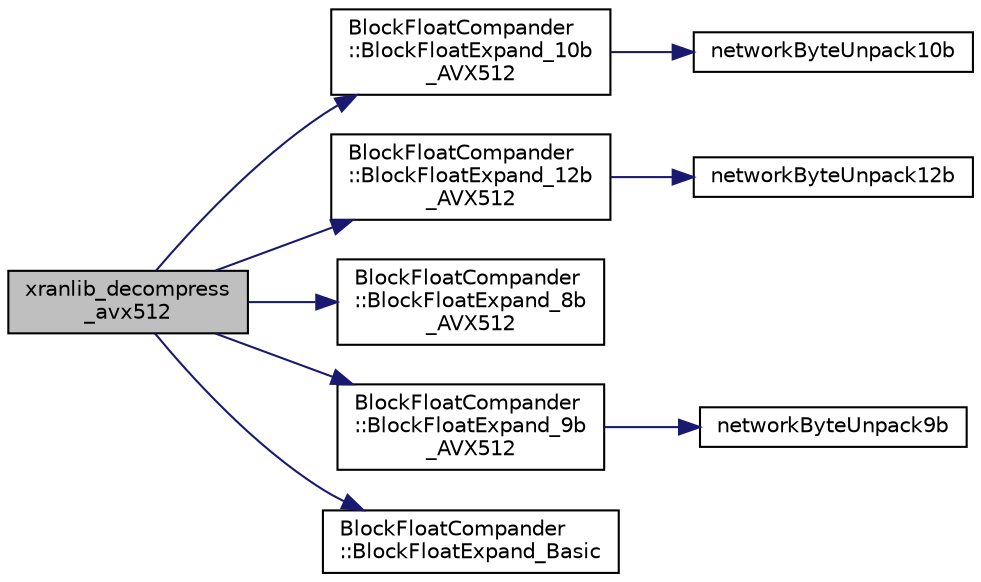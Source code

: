 digraph "xranlib_decompress_avx512"
{
 // LATEX_PDF_SIZE
  edge [fontname="Helvetica",fontsize="10",labelfontname="Helvetica",labelfontsize="10"];
  node [fontname="Helvetica",fontsize="10",shape=record];
  rankdir="LR";
  Node1 [label="xranlib_decompress\l_avx512",height=0.2,width=0.4,color="black", fillcolor="grey75", style="filled", fontcolor="black",tooltip=" "];
  Node1 -> Node2 [color="midnightblue",fontsize="10",style="solid",fontname="Helvetica"];
  Node2 [label="BlockFloatCompander\l::BlockFloatExpand_10b\l_AVX512",height=0.2,width=0.4,color="black", fillcolor="white", style="filled",URL="$namespace_block_float_compander.html#a8fae7506e2b9c9f9365b306375ab6eff",tooltip="10 bit expansion"];
  Node2 -> Node3 [color="midnightblue",fontsize="10",style="solid",fontname="Helvetica"];
  Node3 [label="networkByteUnpack10b",height=0.2,width=0.4,color="black", fillcolor="white", style="filled",URL="$xran__compression_8cpp.html#a27043376e22397cc933d3c4d9450677b",tooltip=" "];
  Node1 -> Node4 [color="midnightblue",fontsize="10",style="solid",fontname="Helvetica"];
  Node4 [label="BlockFloatCompander\l::BlockFloatExpand_12b\l_AVX512",height=0.2,width=0.4,color="black", fillcolor="white", style="filled",URL="$namespace_block_float_compander.html#a65b09b78fac0c8dcfc9edd5091b728dd",tooltip="12 bit expansion"];
  Node4 -> Node5 [color="midnightblue",fontsize="10",style="solid",fontname="Helvetica"];
  Node5 [label="networkByteUnpack12b",height=0.2,width=0.4,color="black", fillcolor="white", style="filled",URL="$xran__compression_8cpp.html#a91aa9bdb6901711b43d848a4a5a94d2f",tooltip=" "];
  Node1 -> Node6 [color="midnightblue",fontsize="10",style="solid",fontname="Helvetica"];
  Node6 [label="BlockFloatCompander\l::BlockFloatExpand_8b\l_AVX512",height=0.2,width=0.4,color="black", fillcolor="white", style="filled",URL="$namespace_block_float_compander.html#ae4ad42b117d59e2e7ff8fad2d5da506e",tooltip="8 bit expansion"];
  Node1 -> Node7 [color="midnightblue",fontsize="10",style="solid",fontname="Helvetica"];
  Node7 [label="BlockFloatCompander\l::BlockFloatExpand_9b\l_AVX512",height=0.2,width=0.4,color="black", fillcolor="white", style="filled",URL="$namespace_block_float_compander.html#a32917a78ac1596d9aa95e4089ec88ba9",tooltip="9 bit expansion"];
  Node7 -> Node8 [color="midnightblue",fontsize="10",style="solid",fontname="Helvetica"];
  Node8 [label="networkByteUnpack9b",height=0.2,width=0.4,color="black", fillcolor="white", style="filled",URL="$xran__compression_8cpp.html#afb29866152e84d42cd2e3bc116454493",tooltip=" "];
  Node1 -> Node9 [color="midnightblue",fontsize="10",style="solid",fontname="Helvetica"];
  Node9 [label="BlockFloatCompander\l::BlockFloatExpand_Basic",height=0.2,width=0.4,color="black", fillcolor="white", style="filled",URL="$namespace_block_float_compander.html#a5f4776cd07aac0ae2d9dbd02aaba3435",tooltip="Reference expansion."];
}
